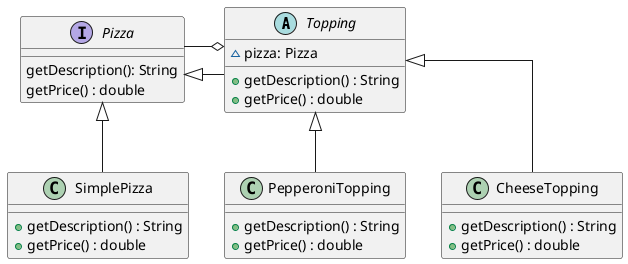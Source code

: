 @startuml

skinparam linetype polyline
skinparam linetype ortho

Topping o-left- Pizza
Pizza <|-- SimplePizza
Topping <|-- PepperoniTopping
Topping <|-- CheeseTopping
Pizza <|-[norank]- Topping

interface Pizza {
  getDescription(): String
  getPrice() : double
}

class SimplePizza {
  + getDescription() : String
  + getPrice() : double
}

abstract class Topping {
  ~ pizza: Pizza
  + getDescription() : String
  + getPrice() : double
}

class PepperoniTopping {
  + getDescription() : String
  + getPrice() : double
}

class CheeseTopping {
  + getDescription() : String
  + getPrice() : double
}

@enduml